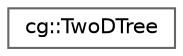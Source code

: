 digraph "Graphical Class Hierarchy"
{
 // LATEX_PDF_SIZE
  bgcolor="transparent";
  edge [fontname=Helvetica,fontsize=10,labelfontname=Helvetica,labelfontsize=10];
  node [fontname=Helvetica,fontsize=10,shape=box,height=0.2,width=0.4];
  rankdir="LR";
  Node0 [id="Node000000",label="cg::TwoDTree",height=0.2,width=0.4,color="grey40", fillcolor="white", style="filled",URL="$classcg_1_1_two_d_tree.html",tooltip=" "];
}
